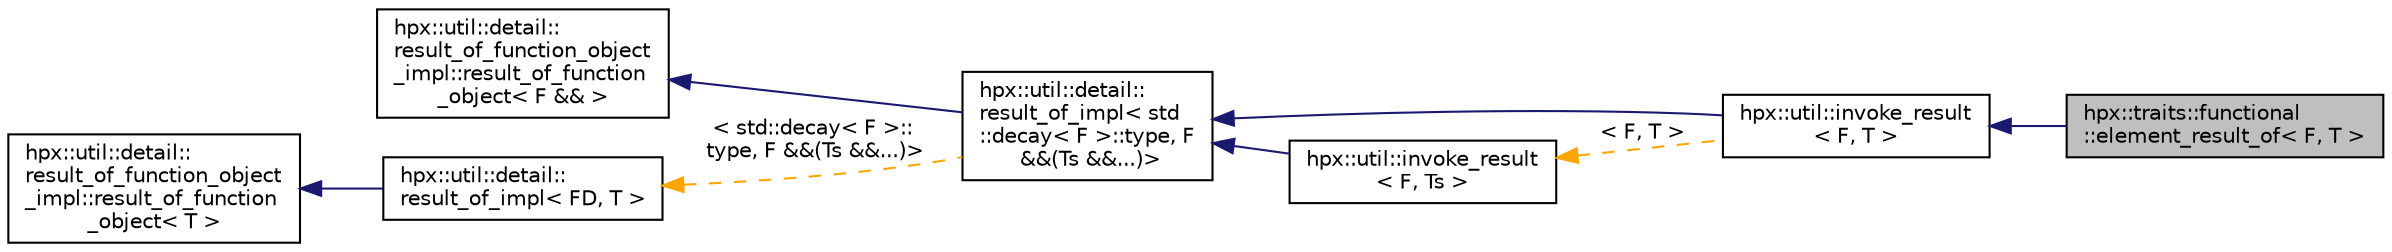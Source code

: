 digraph "hpx::traits::functional::element_result_of&lt; F, T &gt;"
{
  edge [fontname="Helvetica",fontsize="10",labelfontname="Helvetica",labelfontsize="10"];
  node [fontname="Helvetica",fontsize="10",shape=record];
  rankdir="LR";
  Node0 [label="hpx::traits::functional\l::element_result_of\< F, T \>",height=0.2,width=0.4,color="black", fillcolor="grey75", style="filled", fontcolor="black"];
  Node1 -> Node0 [dir="back",color="midnightblue",fontsize="10",style="solid",fontname="Helvetica"];
  Node1 [label="hpx::util::invoke_result\l\< F, T \>",height=0.2,width=0.4,color="black", fillcolor="white", style="filled",URL="$d6/df1/structhpx_1_1util_1_1invoke__result.html"];
  Node2 -> Node1 [dir="back",color="midnightblue",fontsize="10",style="solid",fontname="Helvetica"];
  Node2 [label="hpx::util::detail::\lresult_of_impl\< std\l::decay\< F \>::type, F\l &&(Ts &&...)\>",height=0.2,width=0.4,color="black", fillcolor="white", style="filled",URL="$dc/dbd/structhpx_1_1util_1_1detail_1_1result__of__impl.html"];
  Node3 -> Node2 [dir="back",color="midnightblue",fontsize="10",style="solid",fontname="Helvetica"];
  Node3 [label="hpx::util::detail::\lresult_of_function_object\l_impl::result_of_function\l_object\< F && \>",height=0.2,width=0.4,color="black", fillcolor="white", style="filled",URL="$dc/db3/structhpx_1_1util_1_1detail_1_1result__of__function__object__impl_1_1result__of__function__object.html"];
  Node4 -> Node2 [dir="back",color="orange",fontsize="10",style="dashed",label=" \< std::decay\< F \>::\ltype, F &&(Ts &&...)\>" ,fontname="Helvetica"];
  Node4 [label="hpx::util::detail::\lresult_of_impl\< FD, T \>",height=0.2,width=0.4,color="black", fillcolor="white", style="filled",URL="$dc/dbd/structhpx_1_1util_1_1detail_1_1result__of__impl.html"];
  Node5 -> Node4 [dir="back",color="midnightblue",fontsize="10",style="solid",fontname="Helvetica"];
  Node5 [label="hpx::util::detail::\lresult_of_function_object\l_impl::result_of_function\l_object\< T \>",height=0.2,width=0.4,color="black", fillcolor="white", style="filled",URL="$dc/db3/structhpx_1_1util_1_1detail_1_1result__of__function__object__impl_1_1result__of__function__object.html"];
  Node6 -> Node1 [dir="back",color="orange",fontsize="10",style="dashed",label=" \< F, T \>" ,fontname="Helvetica"];
  Node6 [label="hpx::util::invoke_result\l\< F, Ts \>",height=0.2,width=0.4,color="black", fillcolor="white", style="filled",URL="$d6/df1/structhpx_1_1util_1_1invoke__result.html"];
  Node2 -> Node6 [dir="back",color="midnightblue",fontsize="10",style="solid",fontname="Helvetica"];
}
